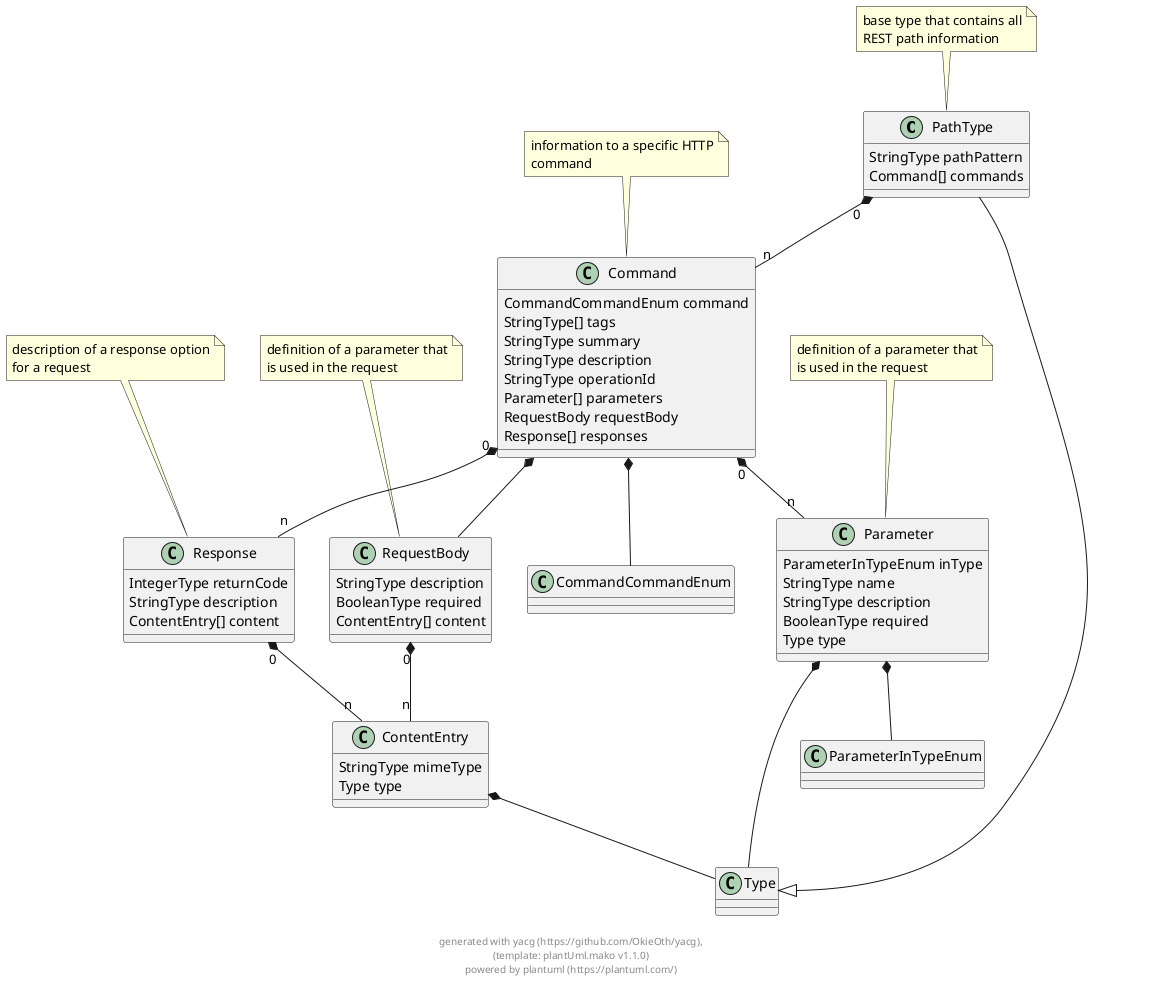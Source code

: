 
@startuml

class PathType {
    StringType pathPattern 
    Command[] commands 
}
 
note top: base type that contains all\nREST path information

PathType --|> Type
class Command {
    CommandCommandEnum command 
    StringType[] tags 
    StringType summary 
    StringType description 
    StringType operationId 
    Parameter[] parameters 
    RequestBody requestBody 
    Response[] responses 
}
 
note top: information to a specific HTTP\ncommand

class CommandCommandEnum {
}
 

class Parameter {
    ParameterInTypeEnum inType 
    StringType name 
    StringType description 
    BooleanType required 
    Type type 
}
 
note top: definition of a parameter that\nis used in the request

class RequestBody {
    StringType description 
    BooleanType required 
    ContentEntry[] content 
}
 
note top: definition of a parameter that\nis used in the request

class Response {
    IntegerType returnCode 
    StringType description 
    ContentEntry[] content 
}
 
note top: description of a response option\nfor a request

class ContentEntry {
    StringType mimeType 
    Type type 
}
 

class ParameterInTypeEnum {
}
 


    
PathType "0" *-- "n" Command        
            
    
Command  *--  CommandCommandEnum        
            
Command "0" *-- "n" Parameter        
            
Command  *--  RequestBody        
            
Command "0" *-- "n" Response        
            
    
    
Parameter  *--  ParameterInTypeEnum        
            
Parameter  *--  Type        
            
    
RequestBody "0" *-- "n" ContentEntry        
            
    
Response "0" *-- "n" ContentEntry        
            
    
ContentEntry  *--  Type        
            
    

footer \ngenerated with yacg (https://github.com/OkieOth/yacg),\n(template: plantUml.mako v1.1.0)\npowered by plantuml (https://plantuml.com/)
@enduml